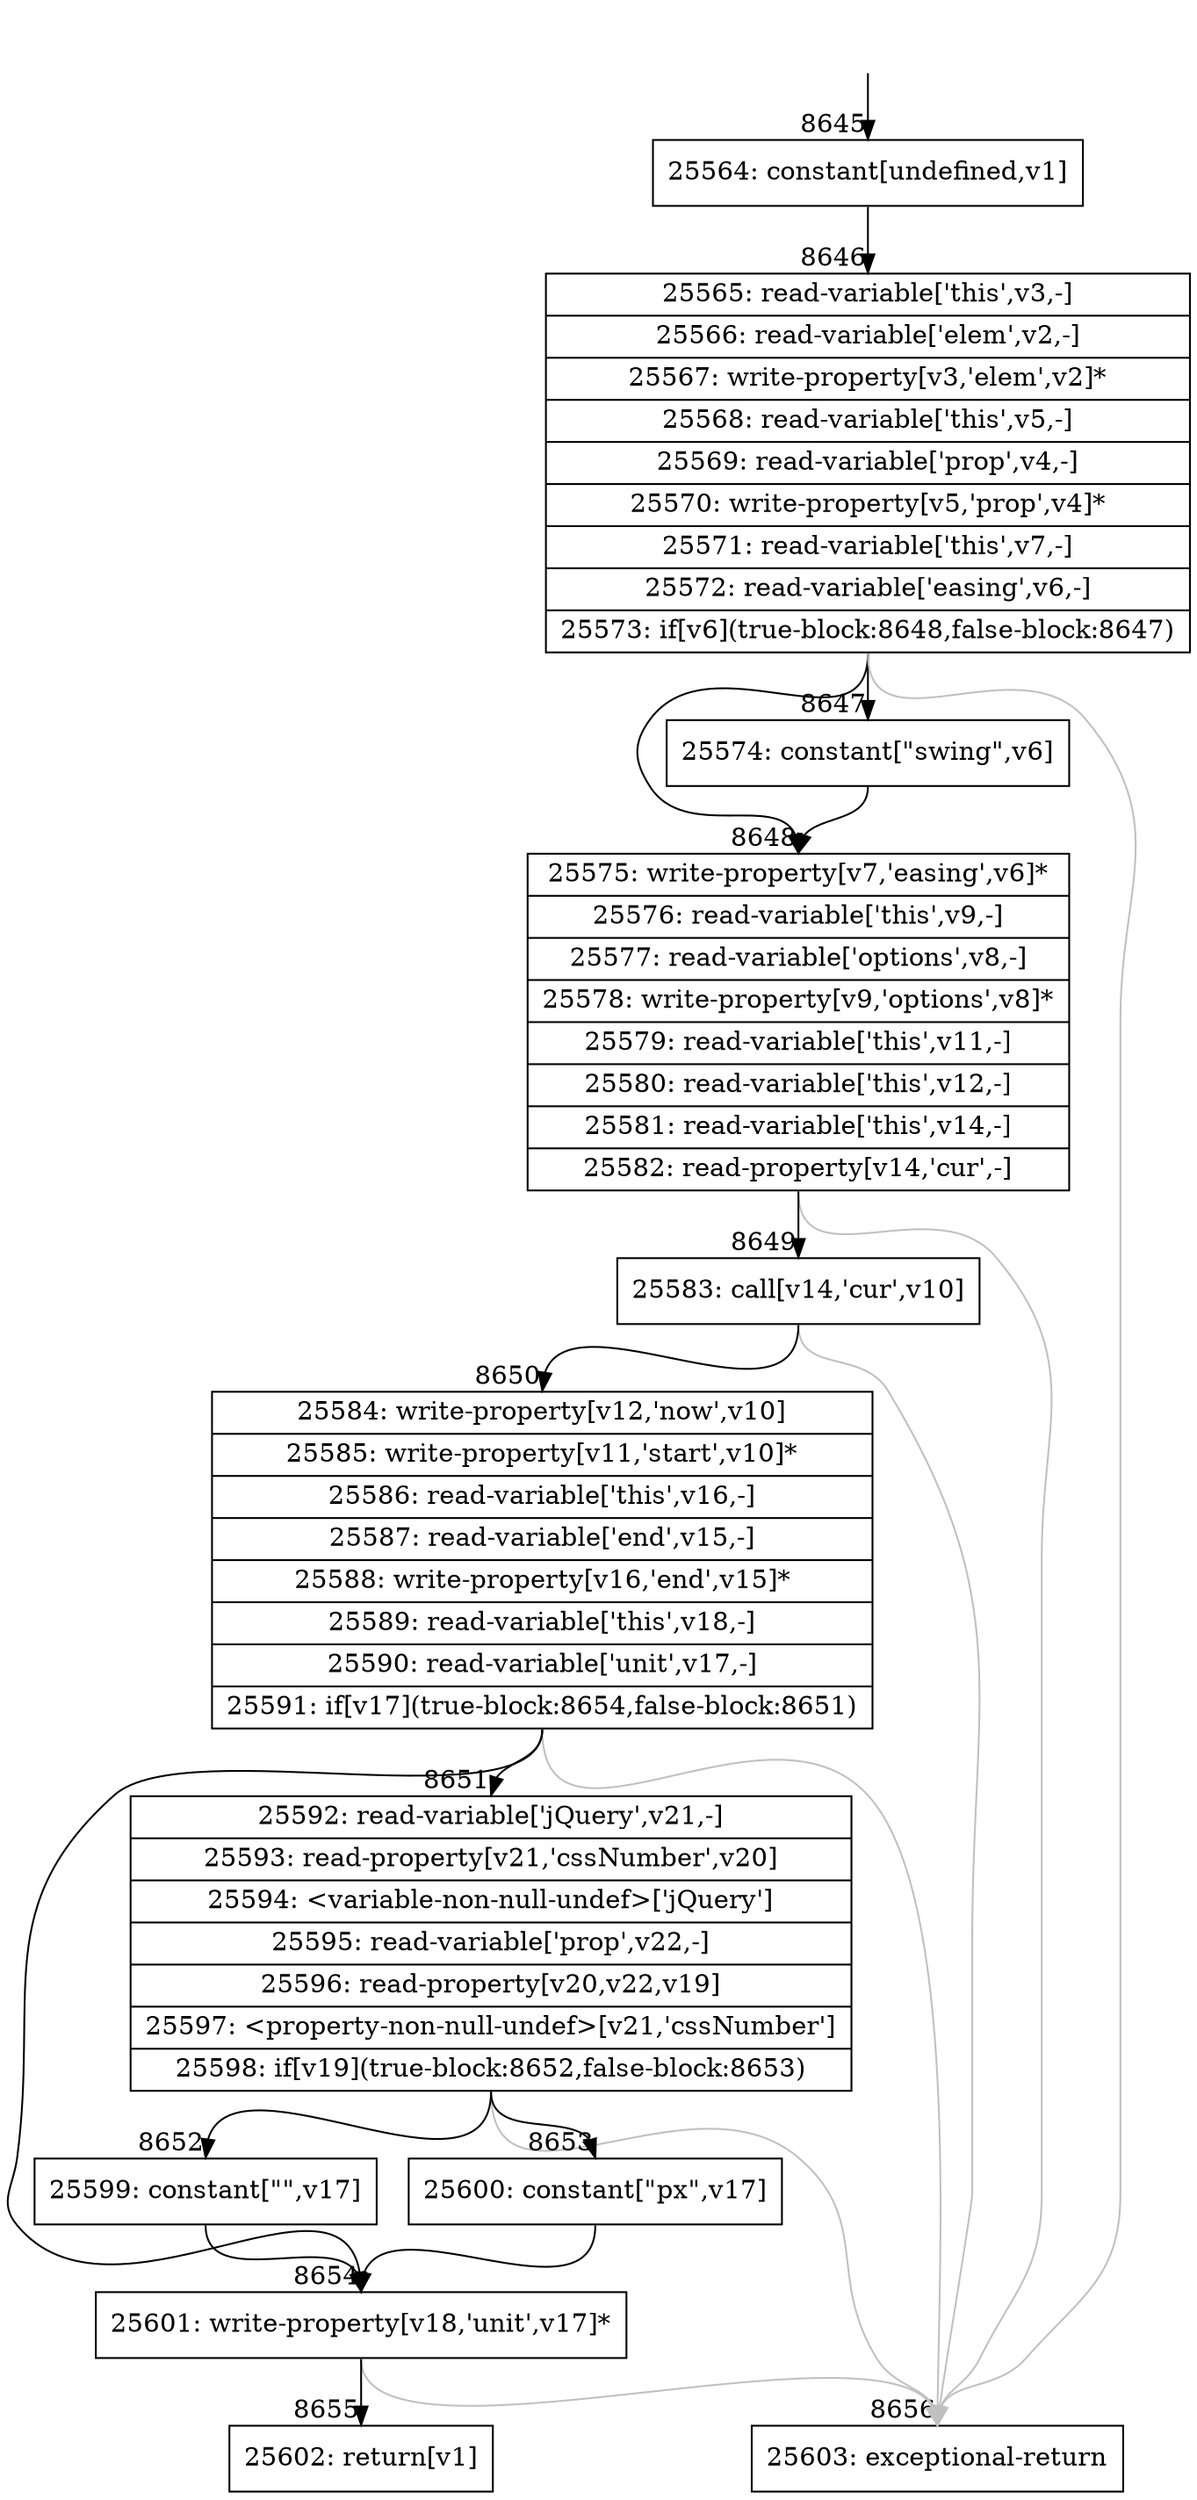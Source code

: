digraph {
rankdir="TD"
BB_entry535[shape=none,label=""];
BB_entry535 -> BB8645 [tailport=s, headport=n, headlabel="    8645"]
BB8645 [shape=record label="{25564: constant[undefined,v1]}" ] 
BB8645 -> BB8646 [tailport=s, headport=n, headlabel="      8646"]
BB8646 [shape=record label="{25565: read-variable['this',v3,-]|25566: read-variable['elem',v2,-]|25567: write-property[v3,'elem',v2]*|25568: read-variable['this',v5,-]|25569: read-variable['prop',v4,-]|25570: write-property[v5,'prop',v4]*|25571: read-variable['this',v7,-]|25572: read-variable['easing',v6,-]|25573: if[v6](true-block:8648,false-block:8647)}" ] 
BB8646 -> BB8648 [tailport=s, headport=n, headlabel="      8648"]
BB8646 -> BB8647 [tailport=s, headport=n, headlabel="      8647"]
BB8646 -> BB8656 [tailport=s, headport=n, color=gray, headlabel="      8656"]
BB8647 [shape=record label="{25574: constant[\"swing\",v6]}" ] 
BB8647 -> BB8648 [tailport=s, headport=n]
BB8648 [shape=record label="{25575: write-property[v7,'easing',v6]*|25576: read-variable['this',v9,-]|25577: read-variable['options',v8,-]|25578: write-property[v9,'options',v8]*|25579: read-variable['this',v11,-]|25580: read-variable['this',v12,-]|25581: read-variable['this',v14,-]|25582: read-property[v14,'cur',-]}" ] 
BB8648 -> BB8649 [tailport=s, headport=n, headlabel="      8649"]
BB8648 -> BB8656 [tailport=s, headport=n, color=gray]
BB8649 [shape=record label="{25583: call[v14,'cur',v10]}" ] 
BB8649 -> BB8650 [tailport=s, headport=n, headlabel="      8650"]
BB8649 -> BB8656 [tailport=s, headport=n, color=gray]
BB8650 [shape=record label="{25584: write-property[v12,'now',v10]|25585: write-property[v11,'start',v10]*|25586: read-variable['this',v16,-]|25587: read-variable['end',v15,-]|25588: write-property[v16,'end',v15]*|25589: read-variable['this',v18,-]|25590: read-variable['unit',v17,-]|25591: if[v17](true-block:8654,false-block:8651)}" ] 
BB8650 -> BB8654 [tailport=s, headport=n, headlabel="      8654"]
BB8650 -> BB8651 [tailport=s, headport=n, headlabel="      8651"]
BB8650 -> BB8656 [tailport=s, headport=n, color=gray]
BB8651 [shape=record label="{25592: read-variable['jQuery',v21,-]|25593: read-property[v21,'cssNumber',v20]|25594: \<variable-non-null-undef\>['jQuery']|25595: read-variable['prop',v22,-]|25596: read-property[v20,v22,v19]|25597: \<property-non-null-undef\>[v21,'cssNumber']|25598: if[v19](true-block:8652,false-block:8653)}" ] 
BB8651 -> BB8652 [tailport=s, headport=n, headlabel="      8652"]
BB8651 -> BB8653 [tailport=s, headport=n, headlabel="      8653"]
BB8651 -> BB8656 [tailport=s, headport=n, color=gray]
BB8652 [shape=record label="{25599: constant[\"\",v17]}" ] 
BB8652 -> BB8654 [tailport=s, headport=n]
BB8653 [shape=record label="{25600: constant[\"px\",v17]}" ] 
BB8653 -> BB8654 [tailport=s, headport=n]
BB8654 [shape=record label="{25601: write-property[v18,'unit',v17]*}" ] 
BB8654 -> BB8655 [tailport=s, headport=n, headlabel="      8655"]
BB8654 -> BB8656 [tailport=s, headport=n, color=gray]
BB8655 [shape=record label="{25602: return[v1]}" ] 
BB8656 [shape=record label="{25603: exceptional-return}" ] 
}
